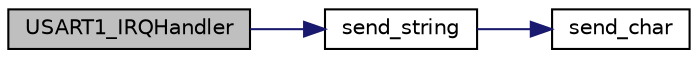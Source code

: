 digraph "USART1_IRQHandler"
{
  edge [fontname="Helvetica",fontsize="10",labelfontname="Helvetica",labelfontsize="10"];
  node [fontname="Helvetica",fontsize="10",shape=record];
  rankdir="LR";
  Node54 [label="USART1_IRQHandler",height=0.2,width=0.4,color="black", fillcolor="grey75", style="filled", fontcolor="black"];
  Node54 -> Node55 [color="midnightblue",fontsize="10",style="solid",fontname="Helvetica"];
  Node55 [label="send_string",height=0.2,width=0.4,color="black", fillcolor="white", style="filled",URL="$_pelt__uart_8c.html#a9161f57780d037622c9697e56fffe3e5"];
  Node55 -> Node56 [color="midnightblue",fontsize="10",style="solid",fontname="Helvetica"];
  Node56 [label="send_char",height=0.2,width=0.4,color="black", fillcolor="white", style="filled",URL="$_pelt__uart_8c.html#a4bf168796f84a0a0b725fdeb06f15c73"];
}
